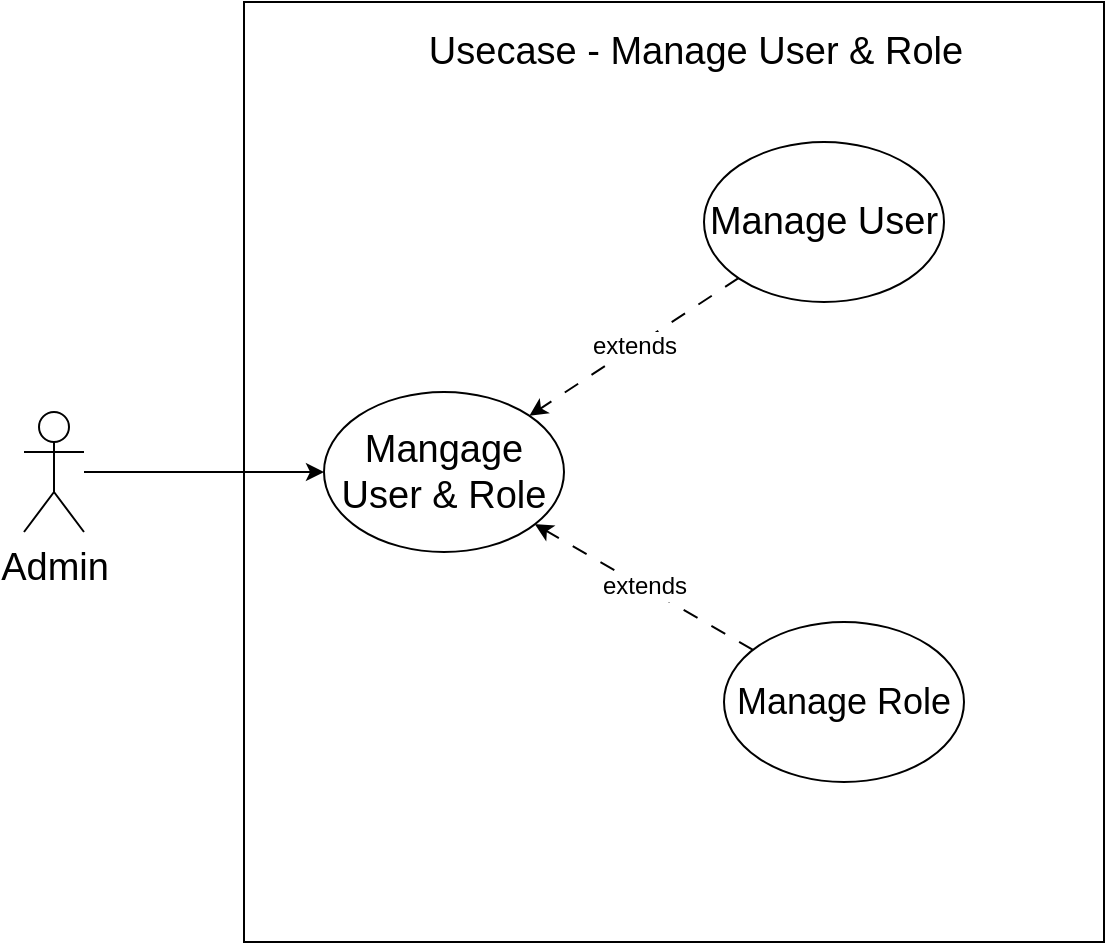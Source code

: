 <mxfile version="20.8.18" type="github">
  <diagram name="Page-1" id="Td9DvjWAz3Jp3ax9RV_q">
    <mxGraphModel dx="957" dy="811" grid="1" gridSize="10" guides="1" tooltips="1" connect="1" arrows="1" fold="1" page="1" pageScale="1" pageWidth="850" pageHeight="1100" math="0" shadow="0">
      <root>
        <mxCell id="0" />
        <mxCell id="1" parent="0" />
        <mxCell id="a5rsDODHIw3btNR7FclN-1" value="" style="rounded=0;whiteSpace=wrap;html=1;fontFamily=Helvetica;fontSize=19;" vertex="1" parent="1">
          <mxGeometry x="170" y="50" width="430" height="470" as="geometry" />
        </mxCell>
        <mxCell id="a5rsDODHIw3btNR7FclN-2" value="Usecase - Manage User &amp;amp; Role" style="text;html=1;strokeColor=none;fillColor=none;align=center;verticalAlign=middle;whiteSpace=wrap;rounded=0;fontSize=19;fontFamily=Helvetica;" vertex="1" parent="1">
          <mxGeometry x="261" y="60" width="270" height="30" as="geometry" />
        </mxCell>
        <mxCell id="a5rsDODHIw3btNR7FclN-5" style="edgeStyle=none;rounded=0;orthogonalLoop=1;jettySize=auto;html=1;fontFamily=Helvetica;fontSize=12;" edge="1" parent="1" source="a5rsDODHIw3btNR7FclN-6" target="a5rsDODHIw3btNR7FclN-7">
          <mxGeometry relative="1" as="geometry" />
        </mxCell>
        <mxCell id="a5rsDODHIw3btNR7FclN-6" value="&lt;div&gt;Admin&lt;/div&gt;" style="shape=umlActor;verticalLabelPosition=bottom;verticalAlign=top;html=1;outlineConnect=0;fontFamily=Helvetica;fontSize=19;" vertex="1" parent="1">
          <mxGeometry x="60" y="255" width="30" height="60" as="geometry" />
        </mxCell>
        <mxCell id="a5rsDODHIw3btNR7FclN-7" value="Mangage User &amp;amp; Role" style="ellipse;whiteSpace=wrap;html=1;fontFamily=Helvetica;fontSize=19;" vertex="1" parent="1">
          <mxGeometry x="210" y="245" width="120" height="80" as="geometry" />
        </mxCell>
        <mxCell id="a5rsDODHIw3btNR7FclN-8" value="extends" style="edgeStyle=none;rounded=0;orthogonalLoop=1;jettySize=auto;html=1;fontFamily=Helvetica;fontSize=12;dashed=1;dashPattern=8 8;" edge="1" parent="1" source="a5rsDODHIw3btNR7FclN-9" target="a5rsDODHIw3btNR7FclN-7">
          <mxGeometry relative="1" as="geometry" />
        </mxCell>
        <mxCell id="a5rsDODHIw3btNR7FclN-9" value="&lt;div&gt;Manage User&lt;/div&gt;" style="ellipse;whiteSpace=wrap;html=1;fontFamily=Helvetica;fontSize=19;" vertex="1" parent="1">
          <mxGeometry x="400" y="120" width="120" height="80" as="geometry" />
        </mxCell>
        <mxCell id="a5rsDODHIw3btNR7FclN-12" value="extends" style="edgeStyle=none;rounded=0;orthogonalLoop=1;jettySize=auto;html=1;dashed=1;dashPattern=8 8;fontFamily=Helvetica;fontSize=12;" edge="1" parent="1" source="a5rsDODHIw3btNR7FclN-13" target="a5rsDODHIw3btNR7FclN-7">
          <mxGeometry relative="1" as="geometry" />
        </mxCell>
        <mxCell id="a5rsDODHIw3btNR7FclN-13" value="&lt;div&gt;Manage Role&lt;/div&gt;" style="ellipse;whiteSpace=wrap;html=1;fontFamily=Helvetica;fontSize=18;" vertex="1" parent="1">
          <mxGeometry x="410" y="360" width="120" height="80" as="geometry" />
        </mxCell>
      </root>
    </mxGraphModel>
  </diagram>
</mxfile>

